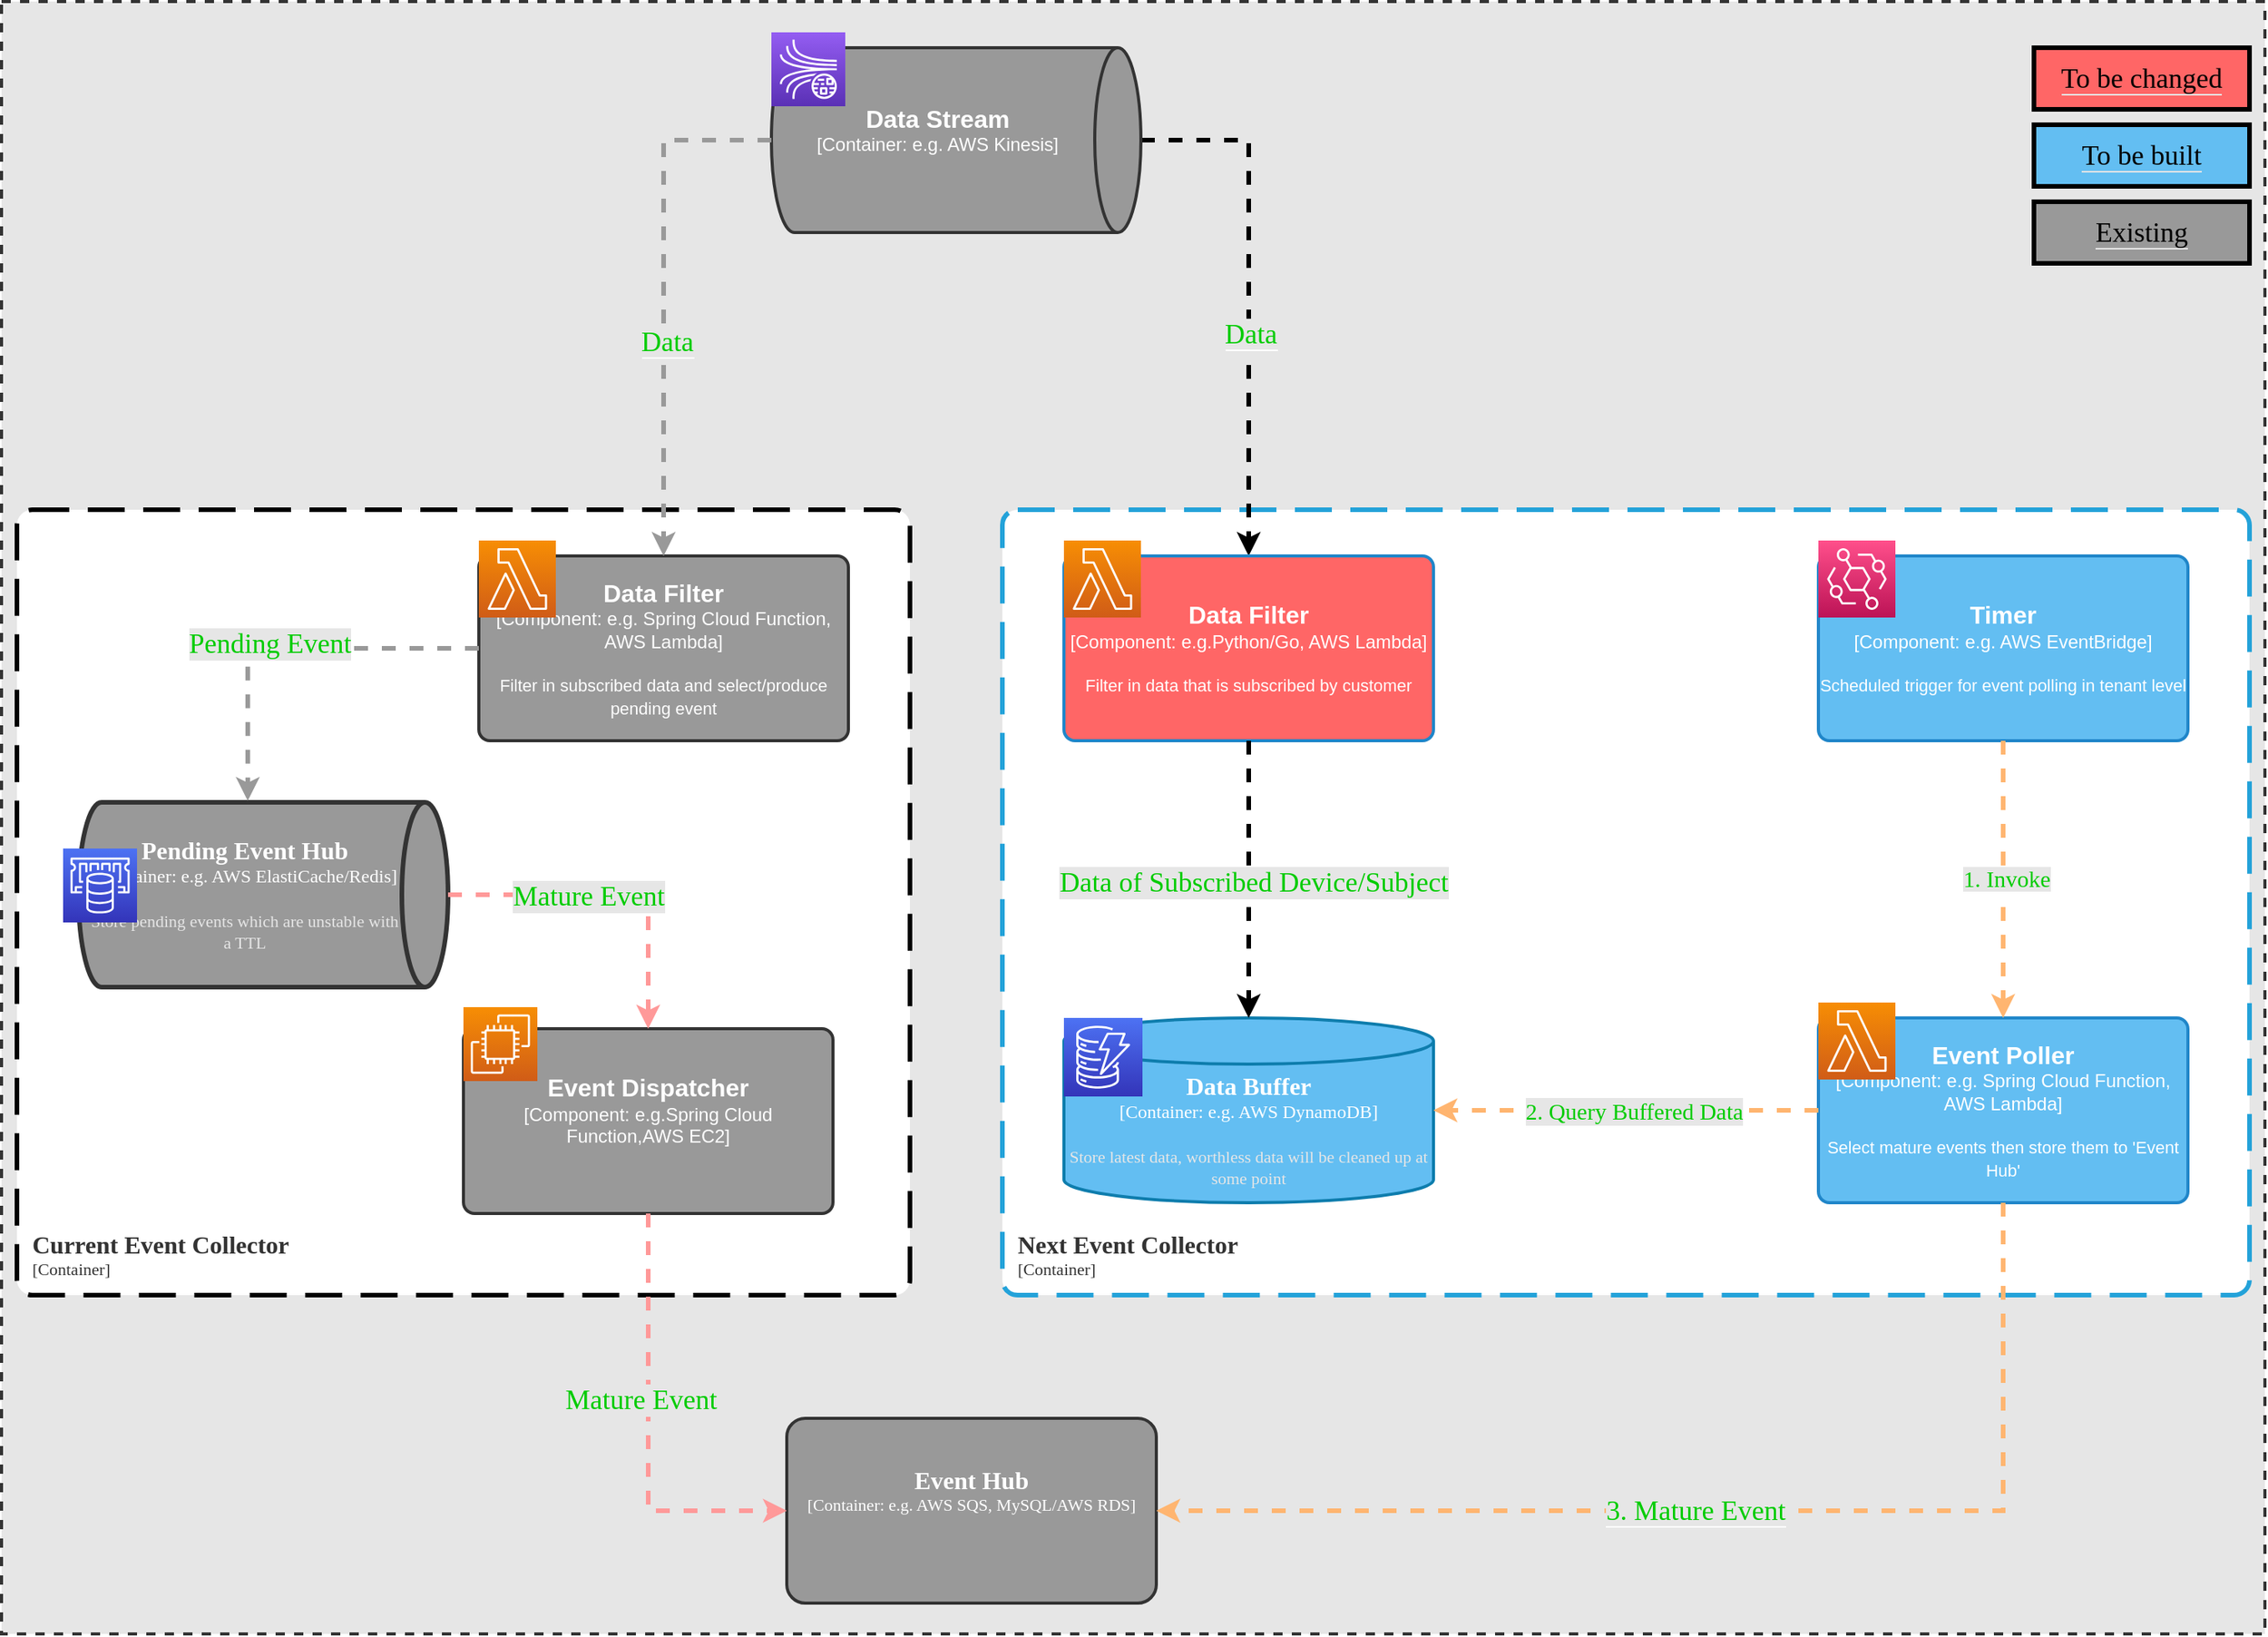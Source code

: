 <mxfile version="20.5.3" type="github">
  <diagram id="m2yf274t8tq8ouvesx9-" name="Page-1">
    <mxGraphModel dx="1426" dy="1963" grid="1" gridSize="10" guides="1" tooltips="1" connect="1" arrows="1" fold="1" page="1" pageScale="1" pageWidth="827" pageHeight="1169" math="0" shadow="0">
      <root>
        <mxCell id="0" />
        <mxCell id="1" parent="0" />
        <mxCell id="6_3hUqjpFfgXBnWn_kRa-1" value="" style="rounded=0;whiteSpace=wrap;html=1;dashed=1;strokeWidth=2;fillColor=#E6E6E6;strokeColor=#333333;" parent="1" vertex="1">
          <mxGeometry x="40" y="-290" width="1470" height="1060" as="geometry" />
        </mxCell>
        <object placeholders="1" c4Name="Current Event Collector" c4Type="ContainerScopeBoundary" c4Application="Container" label="&lt;font style=&quot;font-size: 16px&quot;&gt;&lt;b&gt;&lt;div style=&quot;text-align: left&quot;&gt;%c4Name%&lt;/div&gt;&lt;/b&gt;&lt;/font&gt;&lt;div style=&quot;text-align: left&quot;&gt;[%c4Application%]&lt;/div&gt;" id="TOB8HUzxCa0lJRpBpMYs-25">
          <mxCell style="rounded=1;fontSize=11;whiteSpace=wrap;html=1;dashed=1;arcSize=20;fillColor=default;strokeColor=#000000;fontColor=#333333;labelBackgroundColor=none;align=left;verticalAlign=bottom;labelBorderColor=none;spacingTop=0;spacing=10;dashPattern=8 4;metaEdit=1;rotatable=0;perimeter=rectanglePerimeter;noLabel=0;labelPadding=0;allowArrows=0;connectable=0;expand=0;recursiveResize=0;editable=1;pointerEvents=0;absoluteArcSize=1;points=[[0.25,0,0],[0.5,0,0],[0.75,0,0],[1,0.25,0],[1,0.5,0],[1,0.75,0],[0.75,1,0],[0.5,1,0],[0.25,1,0],[0,0.75,0],[0,0.5,0],[0,0.25,0]];fontFamily=Comic Sans MS;strokeWidth=3;" parent="1" vertex="1">
            <mxGeometry x="50" y="40" width="580" height="510" as="geometry" />
          </mxCell>
        </object>
        <object placeholders="1" c4Name="Next Event Collector" c4Type="ContainerScopeBoundary" c4Application="Container" label="&lt;font style=&quot;font-size: 16px&quot;&gt;&lt;b&gt;&lt;div style=&quot;text-align: left&quot;&gt;%c4Name%&lt;/div&gt;&lt;/b&gt;&lt;/font&gt;&lt;div style=&quot;text-align: left&quot;&gt;[%c4Application%]&lt;/div&gt;" id="6_3hUqjpFfgXBnWn_kRa-3">
          <mxCell style="rounded=1;fontSize=11;whiteSpace=wrap;html=1;dashed=1;arcSize=20;fillColor=default;strokeColor=#23A2D9;fontColor=#333333;labelBackgroundColor=none;align=left;verticalAlign=bottom;labelBorderColor=none;spacingTop=0;spacing=10;dashPattern=8 4;metaEdit=1;rotatable=0;perimeter=rectanglePerimeter;noLabel=0;labelPadding=0;allowArrows=0;connectable=0;expand=0;recursiveResize=0;editable=1;pointerEvents=0;absoluteArcSize=1;points=[[0.25,0,0],[0.5,0,0],[0.75,0,0],[1,0.25,0],[1,0.5,0],[1,0.75,0],[0.75,1,0],[0.5,1,0],[0.25,1,0],[0,0.75,0],[0,0.5,0],[0,0.25,0]];fontFamily=Comic Sans MS;strokeWidth=3;" parent="1" vertex="1">
            <mxGeometry x="690" y="40" width="810" height="510" as="geometry" />
          </mxCell>
        </object>
        <mxCell id="6_3hUqjpFfgXBnWn_kRa-12" style="edgeStyle=orthogonalEdgeStyle;rounded=0;orthogonalLoop=1;jettySize=auto;html=1;exitX=0.5;exitY=0;exitDx=0;exitDy=0;exitPerimeter=0;dashed=1;strokeWidth=3;" parent="1" source="6_3hUqjpFfgXBnWn_kRa-6" target="6_3hUqjpFfgXBnWn_kRa-5" edge="1">
          <mxGeometry relative="1" as="geometry" />
        </mxCell>
        <mxCell id="6_3hUqjpFfgXBnWn_kRa-13" value="&lt;font color=&quot;#00cc00&quot; face=&quot;Comic Sans MS&quot; style=&quot;background-color: rgb(230, 230, 230); font-size: 18px;&quot;&gt;Data&lt;/font&gt;" style="edgeLabel;html=1;align=center;verticalAlign=middle;resizable=0;points=[];" parent="6_3hUqjpFfgXBnWn_kRa-12" vertex="1" connectable="0">
          <mxGeometry x="0.153" y="1" relative="1" as="geometry">
            <mxPoint as="offset" />
          </mxGeometry>
        </mxCell>
        <mxCell id="6_3hUqjpFfgXBnWn_kRa-16" value="" style="group;strokeColor=none;" parent="1" vertex="1" connectable="0">
          <mxGeometry x="730" y="60" width="240" height="130" as="geometry" />
        </mxCell>
        <object placeholders="1" c4Name="Data Filter" c4Type="Component" c4Technology="e.g.Python/Go, AWS Lambda" c4Description="Filter in data that is subscribed by customer" label="&lt;font style=&quot;font-size: 16px&quot;&gt;&lt;b&gt;%c4Name%&lt;/b&gt;&lt;/font&gt;&lt;div&gt;[%c4Type%: %c4Technology%]&lt;/div&gt;&lt;br&gt;&lt;div&gt;&lt;font style=&quot;font-size: 11px&quot;&gt;%c4Description%&lt;/font&gt;&lt;/div&gt;" id="6_3hUqjpFfgXBnWn_kRa-5">
          <mxCell style="rounded=1;whiteSpace=wrap;html=1;labelBackgroundColor=none;fillColor=#FF6666;fontColor=#ffffff;align=center;arcSize=6;strokeColor=#2086C9;metaEdit=1;resizable=0;points=[[0.25,0,0],[0.5,0,0],[0.75,0,0],[1,0.25,0],[1,0.5,0],[1,0.75,0],[0.75,1,0],[0.5,1,0],[0.25,1,0],[0,0.75,0],[0,0.5,0],[0,0.25,0]];strokeWidth=2;" parent="6_3hUqjpFfgXBnWn_kRa-16" vertex="1">
            <mxGeometry y="10" width="240" height="120" as="geometry" />
          </mxCell>
        </object>
        <mxCell id="6_3hUqjpFfgXBnWn_kRa-9" value="" style="sketch=0;points=[[0,0,0],[0.25,0,0],[0.5,0,0],[0.75,0,0],[1,0,0],[0,1,0],[0.25,1,0],[0.5,1,0],[0.75,1,0],[1,1,0],[0,0.25,0],[0,0.5,0],[0,0.75,0],[1,0.25,0],[1,0.5,0],[1,0.75,0]];outlineConnect=0;fontColor=#232F3E;gradientColor=#F78E04;gradientDirection=north;fillColor=#D05C17;strokeColor=#ffffff;dashed=0;verticalLabelPosition=bottom;verticalAlign=top;align=center;html=1;fontSize=12;fontStyle=0;aspect=fixed;shape=mxgraph.aws4.resourceIcon;resIcon=mxgraph.aws4.lambda;strokeWidth=2;movable=0;resizable=0;rotatable=0;deletable=0;editable=0;connectable=0;" parent="6_3hUqjpFfgXBnWn_kRa-16" vertex="1">
          <mxGeometry width="50" height="50" as="geometry" />
        </mxCell>
        <mxCell id="6_3hUqjpFfgXBnWn_kRa-17" value="" style="group" parent="1" vertex="1" connectable="0">
          <mxGeometry x="540" y="-270" width="240" height="130" as="geometry" />
        </mxCell>
        <object placeholders="1" c4Type="Data Stream" c4Container="Container" c4Technology="e.g. AWS Kinesis" label="&lt;font style=&quot;font-size: 16px&quot;&gt;&lt;b&gt;%c4Type%&lt;/b&gt;&lt;/font&gt;&lt;div&gt;[%c4Container%:&amp;nbsp;%c4Technology%]&lt;/div&gt;&lt;br&gt;&lt;div&gt;&lt;font style=&quot;font-size: 11px&quot;&gt;&lt;font color=&quot;#E6E6E6&quot;&gt;%c4Description%&lt;/font&gt;&lt;/div&gt;" c4Description="" id="6_3hUqjpFfgXBnWn_kRa-6">
          <mxCell style="shape=cylinder3;size=15;direction=south;whiteSpace=wrap;html=1;boundedLbl=1;rounded=0;labelBackgroundColor=none;fillColor=#999999;fontSize=12;fontColor=#ffffff;align=center;strokeColor=#333333;metaEdit=1;points=[[0.5,0,0],[1,0.25,0],[1,0.5,0],[1,0.75,0],[0.5,1,0],[0,0.75,0],[0,0.5,0],[0,0.25,0]];resizable=0;strokeWidth=2;" parent="6_3hUqjpFfgXBnWn_kRa-17" vertex="1">
            <mxGeometry y="10" width="240" height="120" as="geometry" />
          </mxCell>
        </object>
        <mxCell id="6_3hUqjpFfgXBnWn_kRa-8" value="" style="sketch=0;points=[[0,0,0],[0.25,0,0],[0.5,0,0],[0.75,0,0],[1,0,0],[0,1,0],[0.25,1,0],[0.5,1,0],[0.75,1,0],[1,1,0],[0,0.25,0],[0,0.5,0],[0,0.75,0],[1,0.25,0],[1,0.5,0],[1,0.75,0]];outlineConnect=0;fontColor=#232F3E;gradientColor=#945DF2;gradientDirection=north;fillColor=#5A30B5;strokeColor=#ffffff;dashed=0;verticalLabelPosition=bottom;verticalAlign=top;align=center;html=1;fontSize=12;fontStyle=0;aspect=fixed;shape=mxgraph.aws4.resourceIcon;resIcon=mxgraph.aws4.kinesis_data_streams;strokeWidth=2;" parent="6_3hUqjpFfgXBnWn_kRa-17" vertex="1">
          <mxGeometry width="48" height="48" as="geometry" />
        </mxCell>
        <mxCell id="6_3hUqjpFfgXBnWn_kRa-22" value="" style="group" parent="1" vertex="1" connectable="0">
          <mxGeometry x="730" y="370" width="240" height="120" as="geometry" />
        </mxCell>
        <object placeholders="1" c4Type="Data Buffer" c4Container="Container" c4Technology="e.g. AWS DynamoDB" c4Description="Store latest data, worthless data will be cleaned up at some point" label="&lt;font style=&quot;font-size: 16px&quot;&gt;&lt;b&gt;%c4Type%&lt;/b&gt;&lt;/font&gt;&lt;div&gt;[%c4Container%:&amp;nbsp;%c4Technology%]&lt;/div&gt;&lt;br&gt;&lt;div&gt;&lt;font style=&quot;font-size: 11px&quot;&gt;&lt;font color=&quot;#E6E6E6&quot;&gt;%c4Description%&lt;/font&gt;&lt;/div&gt;" id="6_3hUqjpFfgXBnWn_kRa-21">
          <mxCell style="shape=cylinder3;size=15;whiteSpace=wrap;html=1;boundedLbl=1;rounded=0;labelBackgroundColor=none;fillColor=#63BEF2;fontSize=12;fontColor=#ffffff;align=center;strokeColor=#0E7DAD;metaEdit=1;points=[[0.5,0,0],[1,0.25,0],[1,0.5,0],[1,0.75,0],[0.5,1,0],[0,0.75,0],[0,0.5,0],[0,0.25,0]];resizable=0;strokeWidth=2;fontFamily=Comic Sans MS;" parent="6_3hUqjpFfgXBnWn_kRa-22" vertex="1">
            <mxGeometry width="240" height="120" as="geometry" />
          </mxCell>
        </object>
        <mxCell id="6_3hUqjpFfgXBnWn_kRa-14" value="" style="sketch=0;points=[[0,0,0],[0.25,0,0],[0.5,0,0],[0.75,0,0],[1,0,0],[0,1,0],[0.25,1,0],[0.5,1,0],[0.75,1,0],[1,1,0],[0,0.25,0],[0,0.5,0],[0,0.75,0],[1,0.25,0],[1,0.5,0],[1,0.75,0]];outlineConnect=0;fontColor=#232F3E;gradientColor=#4D72F3;gradientDirection=north;fillColor=#3334B9;strokeColor=#ffffff;dashed=0;verticalLabelPosition=bottom;verticalAlign=top;align=center;html=1;fontSize=12;fontStyle=0;aspect=fixed;shape=mxgraph.aws4.resourceIcon;resIcon=mxgraph.aws4.dynamodb;labelBackgroundColor=#E6E6E6;strokeWidth=2;fontFamily=Comic Sans MS;" parent="6_3hUqjpFfgXBnWn_kRa-22" vertex="1">
          <mxGeometry width="51" height="51" as="geometry" />
        </mxCell>
        <mxCell id="6_3hUqjpFfgXBnWn_kRa-23" style="edgeStyle=orthogonalEdgeStyle;rounded=0;orthogonalLoop=1;jettySize=auto;html=1;entryX=0.5;entryY=0;entryDx=0;entryDy=0;entryPerimeter=0;fontFamily=Comic Sans MS;fontSize=18;fontColor=#00CC00;dashed=1;strokeWidth=3;" parent="1" source="6_3hUqjpFfgXBnWn_kRa-5" target="6_3hUqjpFfgXBnWn_kRa-21" edge="1">
          <mxGeometry relative="1" as="geometry" />
        </mxCell>
        <mxCell id="6_3hUqjpFfgXBnWn_kRa-24" value="Data of Subscribed&amp;nbsp;Device/Subject" style="edgeLabel;html=1;align=center;verticalAlign=middle;resizable=0;points=[];fontSize=18;fontFamily=Comic Sans MS;fontColor=#00CC00;labelBackgroundColor=#E6E6E6;" parent="6_3hUqjpFfgXBnWn_kRa-23" vertex="1" connectable="0">
          <mxGeometry x="0.025" y="3" relative="1" as="geometry">
            <mxPoint as="offset" />
          </mxGeometry>
        </mxCell>
        <mxCell id="DH_RuFh3FsCUKjjPfczZ-8" value="" style="group" parent="1" vertex="1" connectable="0">
          <mxGeometry x="1220" y="60" width="240" height="130" as="geometry" />
        </mxCell>
        <object placeholders="1" c4Name="Timer" c4Type="Component" c4Technology="e.g. AWS EventBridge" c4Description="Scheduled trigger for event polling in tenant level" label="&lt;font style=&quot;font-size: 16px&quot;&gt;&lt;b&gt;%c4Name%&lt;/b&gt;&lt;/font&gt;&lt;div&gt;[%c4Type%: %c4Technology%]&lt;/div&gt;&lt;br&gt;&lt;div&gt;&lt;font style=&quot;font-size: 11px&quot;&gt;%c4Description%&lt;/font&gt;&lt;/div&gt;" id="DH_RuFh3FsCUKjjPfczZ-6">
          <mxCell style="rounded=1;whiteSpace=wrap;html=1;labelBackgroundColor=none;fillColor=#63BEF2;fontColor=#ffffff;align=center;arcSize=6;strokeColor=#2086C9;metaEdit=1;resizable=0;points=[[0.25,0,0],[0.5,0,0],[0.75,0,0],[1,0.25,0],[1,0.5,0],[1,0.75,0],[0.75,1,0],[0.5,1,0],[0.25,1,0],[0,0.75,0],[0,0.5,0],[0,0.25,0]];strokeWidth=2;" parent="DH_RuFh3FsCUKjjPfczZ-8" vertex="1">
            <mxGeometry y="10" width="240" height="120" as="geometry" />
          </mxCell>
        </object>
        <mxCell id="DH_RuFh3FsCUKjjPfczZ-4" value="" style="sketch=0;points=[[0,0,0],[0.25,0,0],[0.5,0,0],[0.75,0,0],[1,0,0],[0,1,0],[0.25,1,0],[0.5,1,0],[0.75,1,0],[1,1,0],[0,0.25,0],[0,0.5,0],[0,0.75,0],[1,0.25,0],[1,0.5,0],[1,0.75,0]];outlineConnect=0;fontColor=#232F3E;gradientColor=#FF4F8B;gradientDirection=north;fillColor=#BC1356;strokeColor=#ffffff;dashed=0;verticalLabelPosition=bottom;verticalAlign=top;align=center;html=1;fontSize=12;fontStyle=0;aspect=fixed;shape=mxgraph.aws4.resourceIcon;resIcon=mxgraph.aws4.eventbridge;labelBackgroundColor=#E6E6E6;strokeWidth=2;fontFamily=Comic Sans MS;" parent="DH_RuFh3FsCUKjjPfczZ-8" vertex="1">
          <mxGeometry width="50" height="50" as="geometry" />
        </mxCell>
        <mxCell id="DH_RuFh3FsCUKjjPfczZ-9" value="" style="group;strokeColor=none;" parent="1" vertex="1" connectable="0">
          <mxGeometry x="1220" y="360" width="240" height="130" as="geometry" />
        </mxCell>
        <object placeholders="1" c4Name="Event Poller" c4Type="Component" c4Technology="e.g. Spring Cloud Function, AWS Lambda" c4Description="Select mature events then store them to &#39;Event Hub&#39;" label="&lt;font style=&quot;font-size: 16px&quot;&gt;&lt;b&gt;%c4Name%&lt;/b&gt;&lt;/font&gt;&lt;div&gt;[%c4Type%: %c4Technology%]&lt;/div&gt;&lt;br&gt;&lt;div&gt;&lt;font style=&quot;font-size: 11px&quot;&gt;%c4Description%&lt;/font&gt;&lt;/div&gt;" id="DH_RuFh3FsCUKjjPfczZ-10">
          <mxCell style="rounded=1;whiteSpace=wrap;html=1;labelBackgroundColor=none;fillColor=#63BEF2;fontColor=#ffffff;align=center;arcSize=6;strokeColor=#2086C9;metaEdit=1;resizable=0;points=[[0.25,0,0],[0.5,0,0],[0.75,0,0],[1,0.25,0],[1,0.5,0],[1,0.75,0],[0.75,1,0],[0.5,1,0],[0.25,1,0],[0,0.75,0],[0,0.5,0],[0,0.25,0]];strokeWidth=2;" parent="DH_RuFh3FsCUKjjPfczZ-9" vertex="1">
            <mxGeometry y="10" width="240" height="120" as="geometry" />
          </mxCell>
        </object>
        <mxCell id="DH_RuFh3FsCUKjjPfczZ-11" value="" style="sketch=0;points=[[0,0,0],[0.25,0,0],[0.5,0,0],[0.75,0,0],[1,0,0],[0,1,0],[0.25,1,0],[0.5,1,0],[0.75,1,0],[1,1,0],[0,0.25,0],[0,0.5,0],[0,0.75,0],[1,0.25,0],[1,0.5,0],[1,0.75,0]];outlineConnect=0;fontColor=#232F3E;gradientColor=#F78E04;gradientDirection=north;fillColor=#D05C17;strokeColor=#ffffff;dashed=0;verticalLabelPosition=bottom;verticalAlign=top;align=center;html=1;fontSize=12;fontStyle=0;aspect=fixed;shape=mxgraph.aws4.resourceIcon;resIcon=mxgraph.aws4.lambda;strokeWidth=2;movable=0;resizable=0;rotatable=0;deletable=0;editable=0;connectable=0;" parent="DH_RuFh3FsCUKjjPfczZ-9" vertex="1">
          <mxGeometry width="50" height="50" as="geometry" />
        </mxCell>
        <mxCell id="DH_RuFh3FsCUKjjPfczZ-12" style="edgeStyle=orthogonalEdgeStyle;rounded=0;orthogonalLoop=1;jettySize=auto;html=1;fontFamily=Comic Sans MS;fontSize=15;fontColor=#00CC00;strokeWidth=3;dashed=1;strokeColor=#FFB570;" parent="1" source="DH_RuFh3FsCUKjjPfczZ-6" target="DH_RuFh3FsCUKjjPfczZ-10" edge="1">
          <mxGeometry relative="1" as="geometry" />
        </mxCell>
        <mxCell id="DH_RuFh3FsCUKjjPfczZ-15" value="&lt;span style=&quot;background-color: rgb(230, 230, 230);&quot;&gt;1. Invoke&lt;/span&gt;" style="edgeLabel;html=1;align=center;verticalAlign=middle;resizable=0;points=[];fontSize=15;fontFamily=Comic Sans MS;fontColor=#00CC00;" parent="DH_RuFh3FsCUKjjPfczZ-12" vertex="1" connectable="0">
          <mxGeometry x="-0.009" y="2" relative="1" as="geometry">
            <mxPoint as="offset" />
          </mxGeometry>
        </mxCell>
        <object placeholders="1" c4Name="Event Hub" c4Type="Container" c4Technology="e.g. AWS SQS, MySQL/AWS RDS" c4Description="&#xa;" label="&lt;font style=&quot;font-size: 16px&quot;&gt;&lt;b&gt;%c4Name%&lt;/b&gt;&lt;/font&gt;&lt;div&gt;[%c4Type%: %c4Technology%]&lt;/div&gt;&lt;br&gt;&lt;div&gt;&lt;font style=&quot;font-size: 11px&quot;&gt;&lt;font color=&quot;#E6E6E6&quot;&gt;%c4Description%&lt;/font&gt;&lt;/div&gt;" id="DH_RuFh3FsCUKjjPfczZ-18">
          <mxCell style="rounded=1;whiteSpace=wrap;html=1;fontSize=11;labelBackgroundColor=none;fillColor=#999999;fontColor=#ffffff;align=center;arcSize=10;strokeColor=#333333;metaEdit=1;resizable=0;points=[[0.25,0,0],[0.5,0,0],[0.75,0,0],[1,0.25,0],[1,0.5,0],[1,0.75,0],[0.75,1,0],[0.5,1,0],[0.25,1,0],[0,0.75,0],[0,0.5,0],[0,0.25,0]];strokeWidth=2;fontFamily=Comic Sans MS;" parent="1" vertex="1">
            <mxGeometry x="550" y="630" width="240" height="120" as="geometry" />
          </mxCell>
        </object>
        <mxCell id="DH_RuFh3FsCUKjjPfczZ-19" value="&lt;font color=&quot;#000000&quot; style=&quot;font-size: 18px; background-color: rgb(99, 190, 242);&quot;&gt;To be built&lt;/font&gt;" style="rounded=0;whiteSpace=wrap;html=1;labelBackgroundColor=#E6E6E6;strokeColor=#000000;strokeWidth=3;fontFamily=Comic Sans MS;fontSize=15;fontColor=#00CC00;fillColor=#63BEF2;" parent="1" vertex="1">
          <mxGeometry x="1360" y="-210" width="140" height="40" as="geometry" />
        </mxCell>
        <mxCell id="DH_RuFh3FsCUKjjPfczZ-20" value="&lt;font color=&quot;#000000&quot;&gt;&lt;span style=&quot;font-size: 18px; background-color: rgb(153, 153, 153);&quot;&gt;Existing&lt;/span&gt;&lt;/font&gt;" style="rounded=0;whiteSpace=wrap;html=1;labelBackgroundColor=#E6E6E6;strokeColor=#000000;strokeWidth=3;fontFamily=Comic Sans MS;fontSize=15;fontColor=#00CC00;fillColor=#999999;" parent="1" vertex="1">
          <mxGeometry x="1360" y="-160" width="140" height="40" as="geometry" />
        </mxCell>
        <mxCell id="DH_RuFh3FsCUKjjPfczZ-21" style="edgeStyle=orthogonalEdgeStyle;rounded=0;orthogonalLoop=1;jettySize=auto;html=1;entryX=1;entryY=0.5;entryDx=0;entryDy=0;entryPerimeter=0;dashed=1;strokeColor=#FFB570;strokeWidth=3;fontFamily=Comic Sans MS;fontSize=18;fontColor=#000000;exitX=0.5;exitY=1;exitDx=0;exitDy=0;exitPerimeter=0;" parent="1" source="DH_RuFh3FsCUKjjPfczZ-10" target="DH_RuFh3FsCUKjjPfczZ-18" edge="1">
          <mxGeometry relative="1" as="geometry">
            <mxPoint x="1340" y="490" as="sourcePoint" />
          </mxGeometry>
        </mxCell>
        <mxCell id="DH_RuFh3FsCUKjjPfczZ-22" value="&lt;span style=&quot;background-color: rgb(230, 230, 230);&quot;&gt;&lt;font color=&quot;#00cc00&quot;&gt;3. Mature Event&lt;/font&gt;&lt;/span&gt;" style="edgeLabel;html=1;align=center;verticalAlign=middle;resizable=0;points=[];fontSize=18;fontFamily=Comic Sans MS;fontColor=#000000;" parent="DH_RuFh3FsCUKjjPfczZ-21" vertex="1" connectable="0">
          <mxGeometry x="-0.34" y="2" relative="1" as="geometry">
            <mxPoint x="-153" y="-2" as="offset" />
          </mxGeometry>
        </mxCell>
        <mxCell id="DH_RuFh3FsCUKjjPfczZ-14" style="edgeStyle=orthogonalEdgeStyle;orthogonalLoop=1;jettySize=auto;html=1;entryX=1;entryY=0.5;entryDx=0;entryDy=0;entryPerimeter=0;fontFamily=Comic Sans MS;fontSize=15;fontColor=#00CC00;strokeWidth=3;dashed=1;rounded=0;strokeColor=#FFB570;" parent="1" source="DH_RuFh3FsCUKjjPfczZ-10" target="6_3hUqjpFfgXBnWn_kRa-21" edge="1">
          <mxGeometry relative="1" as="geometry" />
        </mxCell>
        <mxCell id="DH_RuFh3FsCUKjjPfczZ-16" value="2. Query Buffered Data" style="edgeLabel;html=1;align=center;verticalAlign=middle;resizable=0;points=[];fontSize=15;fontFamily=Comic Sans MS;fontColor=#00CC00;labelBackgroundColor=#E6E6E6;" parent="DH_RuFh3FsCUKjjPfczZ-14" vertex="1" connectable="0">
          <mxGeometry x="0.232" y="-1" relative="1" as="geometry">
            <mxPoint x="34" y="1" as="offset" />
          </mxGeometry>
        </mxCell>
        <mxCell id="DH_RuFh3FsCUKjjPfczZ-23" value="" style="group;strokeColor=none;" parent="1" vertex="1" connectable="0">
          <mxGeometry x="350" y="60" width="240" height="130" as="geometry" />
        </mxCell>
        <object placeholders="1" c4Name="Data Filter" c4Type="Component" c4Technology="e.g. Spring Cloud Function, AWS Lambda" c4Description="Filter in subscribed data and select/produce pending event " label="&lt;font style=&quot;font-size: 16px&quot;&gt;&lt;b&gt;%c4Name%&lt;/b&gt;&lt;/font&gt;&lt;div&gt;[%c4Type%: %c4Technology%]&lt;/div&gt;&lt;br&gt;&lt;div&gt;&lt;font style=&quot;font-size: 11px&quot;&gt;%c4Description%&lt;/font&gt;&lt;/div&gt;" id="DH_RuFh3FsCUKjjPfczZ-24">
          <mxCell style="rounded=1;whiteSpace=wrap;html=1;labelBackgroundColor=none;fillColor=#999999;fontColor=#ffffff;align=center;arcSize=6;strokeColor=#333333;metaEdit=1;resizable=0;points=[[0.25,0,0],[0.5,0,0],[0.75,0,0],[1,0.25,0],[1,0.5,0],[1,0.75,0],[0.75,1,0],[0.5,1,0],[0.25,1,0],[0,0.75,0],[0,0.5,0],[0,0.25,0]];strokeWidth=2;" parent="DH_RuFh3FsCUKjjPfczZ-23" vertex="1">
            <mxGeometry y="10" width="240" height="120" as="geometry" />
          </mxCell>
        </object>
        <mxCell id="DH_RuFh3FsCUKjjPfczZ-25" value="" style="sketch=0;points=[[0,0,0],[0.25,0,0],[0.5,0,0],[0.75,0,0],[1,0,0],[0,1,0],[0.25,1,0],[0.5,1,0],[0.75,1,0],[1,1,0],[0,0.25,0],[0,0.5,0],[0,0.75,0],[1,0.25,0],[1,0.5,0],[1,0.75,0]];outlineConnect=0;fontColor=#232F3E;gradientColor=#F78E04;gradientDirection=north;fillColor=#D05C17;strokeColor=#ffffff;dashed=0;verticalLabelPosition=bottom;verticalAlign=top;align=center;html=1;fontSize=12;fontStyle=0;aspect=fixed;shape=mxgraph.aws4.resourceIcon;resIcon=mxgraph.aws4.lambda;strokeWidth=2;movable=0;resizable=0;rotatable=0;deletable=0;editable=0;connectable=0;" parent="DH_RuFh3FsCUKjjPfczZ-23" vertex="1">
          <mxGeometry width="50" height="50" as="geometry" />
        </mxCell>
        <mxCell id="DH_RuFh3FsCUKjjPfczZ-31" value="" style="group" parent="1" vertex="1" connectable="0">
          <mxGeometry x="340" y="363" width="240" height="134" as="geometry" />
        </mxCell>
        <object placeholders="1" c4Name="Event Dispatcher" c4Type="Component" c4Technology="e.g.Spring Cloud Function,AWS EC2" label="&lt;font style=&quot;font-size: 16px&quot;&gt;&lt;b&gt;%c4Name%&lt;/b&gt;&lt;/font&gt;&lt;div&gt;[%c4Type%: %c4Technology%]&lt;/div&gt;&lt;br&gt;&lt;div&gt;&lt;font style=&quot;font-size: 11px&quot;&gt;%c4Description%&lt;/font&gt;&lt;/div&gt;" c4Description="" id="DH_RuFh3FsCUKjjPfczZ-27">
          <mxCell style="rounded=1;whiteSpace=wrap;html=1;labelBackgroundColor=none;fillColor=#999999;fontColor=#ffffff;align=center;arcSize=6;strokeColor=#333333;metaEdit=1;resizable=0;points=[[0.25,0,0],[0.5,0,0],[0.75,0,0],[1,0.25,0],[1,0.5,0],[1,0.75,0],[0.75,1,0],[0.5,1,0],[0.25,1,0],[0,0.75,0],[0,0.5,0],[0,0.25,0]];strokeWidth=2;" parent="DH_RuFh3FsCUKjjPfczZ-31" vertex="1">
            <mxGeometry y="14" width="240" height="120" as="geometry" />
          </mxCell>
        </object>
        <mxCell id="DH_RuFh3FsCUKjjPfczZ-30" value="" style="sketch=0;points=[[0,0,0],[0.25,0,0],[0.5,0,0],[0.75,0,0],[1,0,0],[0,1,0],[0.25,1,0],[0.5,1,0],[0.75,1,0],[1,1,0],[0,0.25,0],[0,0.5,0],[0,0.75,0],[1,0.25,0],[1,0.5,0],[1,0.75,0]];outlineConnect=0;fontColor=#232F3E;gradientColor=#F78E04;gradientDirection=north;fillColor=#D05C17;strokeColor=#ffffff;dashed=0;verticalLabelPosition=bottom;verticalAlign=top;align=center;html=1;fontSize=12;fontStyle=0;aspect=fixed;shape=mxgraph.aws4.resourceIcon;resIcon=mxgraph.aws4.ec2;labelBackgroundColor=#E6E6E6;strokeWidth=3;fontFamily=Comic Sans MS;" parent="DH_RuFh3FsCUKjjPfczZ-31" vertex="1">
          <mxGeometry width="48" height="48" as="geometry" />
        </mxCell>
        <mxCell id="DH_RuFh3FsCUKjjPfczZ-32" style="edgeStyle=orthogonalEdgeStyle;rounded=0;orthogonalLoop=1;jettySize=auto;html=1;dashed=1;strokeColor=#999999;strokeWidth=3;fontFamily=Comic Sans MS;fontSize=18;fontColor=#00CC00;exitX=0.5;exitY=1;exitDx=0;exitDy=0;exitPerimeter=0;" parent="1" source="6_3hUqjpFfgXBnWn_kRa-6" target="DH_RuFh3FsCUKjjPfczZ-24" edge="1">
          <mxGeometry relative="1" as="geometry" />
        </mxCell>
        <mxCell id="DH_RuFh3FsCUKjjPfczZ-40" value="&lt;span style=&quot;background-color: rgb(230, 230, 230);&quot;&gt;Data&lt;/span&gt;" style="edgeLabel;html=1;align=center;verticalAlign=middle;resizable=0;points=[];fontSize=18;fontFamily=Comic Sans MS;fontColor=#00CC00;" parent="DH_RuFh3FsCUKjjPfczZ-32" vertex="1" connectable="0">
          <mxGeometry x="0.182" y="2" relative="1" as="geometry">
            <mxPoint as="offset" />
          </mxGeometry>
        </mxCell>
        <mxCell id="DH_RuFh3FsCUKjjPfczZ-36" style="edgeStyle=orthogonalEdgeStyle;rounded=0;orthogonalLoop=1;jettySize=auto;html=1;entryX=0;entryY=0.5;entryDx=0;entryDy=0;entryPerimeter=0;dashed=1;strokeColor=#FF9999;strokeWidth=3;fontFamily=Comic Sans MS;fontSize=18;fontColor=#00CC00;" parent="1" source="DH_RuFh3FsCUKjjPfczZ-27" target="DH_RuFh3FsCUKjjPfczZ-18" edge="1">
          <mxGeometry relative="1" as="geometry" />
        </mxCell>
        <mxCell id="DH_RuFh3FsCUKjjPfczZ-44" value="Mature Event" style="edgeLabel;html=1;align=center;verticalAlign=middle;resizable=0;points=[];fontSize=18;fontFamily=Comic Sans MS;fontColor=#00CC00;labelBackgroundColor=#E6E6E6;" parent="DH_RuFh3FsCUKjjPfczZ-36" vertex="1" connectable="0">
          <mxGeometry x="-0.145" y="-5" relative="1" as="geometry">
            <mxPoint as="offset" />
          </mxGeometry>
        </mxCell>
        <mxCell id="DH_RuFh3FsCUKjjPfczZ-38" value="" style="group" parent="1" vertex="1" connectable="0">
          <mxGeometry x="80" y="230" width="250" height="120" as="geometry" />
        </mxCell>
        <object placeholders="1" c4Type="Pending Event Hub" c4Container="Container" c4Technology="e.g. AWS ElastiCache/Redis" c4Description="Store pending events which are unstable with a TTL" label="&lt;font style=&quot;font-size: 16px&quot;&gt;&lt;b&gt;%c4Type%&lt;/b&gt;&lt;/font&gt;&lt;div&gt;[%c4Container%:&amp;nbsp;%c4Technology%]&lt;/div&gt;&lt;br&gt;&lt;div&gt;&lt;font style=&quot;font-size: 11px&quot;&gt;&lt;font color=&quot;#E6E6E6&quot;&gt;%c4Description%&lt;/font&gt;&lt;/div&gt;" id="DH_RuFh3FsCUKjjPfczZ-29">
          <mxCell style="shape=cylinder3;size=15;direction=south;whiteSpace=wrap;html=1;boundedLbl=1;rounded=0;labelBackgroundColor=none;fillColor=#999999;fontSize=12;fontColor=#ffffff;align=center;strokeColor=#333333;metaEdit=1;points=[[0.5,0,0],[1,0.25,0],[1,0.5,0],[1,0.75,0],[0.5,1,0],[0,0.75,0],[0,0.5,0],[0,0.25,0]];resizable=0;strokeWidth=3;fontFamily=Comic Sans MS;" parent="DH_RuFh3FsCUKjjPfczZ-38" vertex="1">
            <mxGeometry x="10" width="240" height="120" as="geometry" />
          </mxCell>
        </object>
        <mxCell id="DH_RuFh3FsCUKjjPfczZ-33" value="" style="sketch=0;points=[[0,0,0],[0.25,0,0],[0.5,0,0],[0.75,0,0],[1,0,0],[0,1,0],[0.25,1,0],[0.5,1,0],[0.75,1,0],[1,1,0],[0,0.25,0],[0,0.5,0],[0,0.75,0],[1,0.25,0],[1,0.5,0],[1,0.75,0]];outlineConnect=0;fontColor=#232F3E;gradientColor=#4D72F3;gradientDirection=north;fillColor=#3334B9;strokeColor=#ffffff;dashed=0;verticalLabelPosition=bottom;verticalAlign=top;align=center;html=1;fontSize=12;fontStyle=0;aspect=fixed;shape=mxgraph.aws4.resourceIcon;resIcon=mxgraph.aws4.elasticache;labelBackgroundColor=#E6E6E6;strokeWidth=3;fontFamily=Comic Sans MS;" parent="DH_RuFh3FsCUKjjPfczZ-38" vertex="1">
          <mxGeometry y="30" width="48" height="48" as="geometry" />
        </mxCell>
        <mxCell id="DH_RuFh3FsCUKjjPfczZ-39" style="edgeStyle=orthogonalEdgeStyle;rounded=0;orthogonalLoop=1;jettySize=auto;html=1;exitX=0;exitY=0.5;exitDx=0;exitDy=0;exitPerimeter=0;entryX=-0.008;entryY=0.542;entryDx=0;entryDy=0;entryPerimeter=0;dashed=1;strokeColor=#999999;strokeWidth=3;fontFamily=Comic Sans MS;fontSize=18;fontColor=#00CC00;" parent="1" source="DH_RuFh3FsCUKjjPfczZ-24" target="DH_RuFh3FsCUKjjPfczZ-29" edge="1">
          <mxGeometry relative="1" as="geometry" />
        </mxCell>
        <mxCell id="DH_RuFh3FsCUKjjPfczZ-41" value="Pending Event" style="edgeLabel;html=1;align=center;verticalAlign=middle;resizable=0;points=[];fontSize=18;fontFamily=Comic Sans MS;fontColor=#00CC00;labelBackgroundColor=#E6E6E6;" parent="DH_RuFh3FsCUKjjPfczZ-39" vertex="1" connectable="0">
          <mxGeometry x="0.092" y="-3" relative="1" as="geometry">
            <mxPoint as="offset" />
          </mxGeometry>
        </mxCell>
        <mxCell id="DH_RuFh3FsCUKjjPfczZ-42" style="edgeStyle=orthogonalEdgeStyle;rounded=0;orthogonalLoop=1;jettySize=auto;html=1;entryX=0.5;entryY=0;entryDx=0;entryDy=0;entryPerimeter=0;dashed=1;strokeColor=#FF9999;strokeWidth=3;fontFamily=Comic Sans MS;fontSize=18;fontColor=#00CC00;" parent="1" source="DH_RuFh3FsCUKjjPfczZ-29" target="DH_RuFh3FsCUKjjPfczZ-27" edge="1">
          <mxGeometry relative="1" as="geometry" />
        </mxCell>
        <mxCell id="DH_RuFh3FsCUKjjPfczZ-43" value="Mature Event" style="edgeLabel;html=1;align=center;verticalAlign=middle;resizable=0;points=[];fontSize=18;fontFamily=Comic Sans MS;fontColor=#00CC00;labelBackgroundColor=#E6E6E6;" parent="DH_RuFh3FsCUKjjPfczZ-42" vertex="1" connectable="0">
          <mxGeometry x="-0.161" y="-1" relative="1" as="geometry">
            <mxPoint as="offset" />
          </mxGeometry>
        </mxCell>
        <mxCell id="bIcr6NeWUArTX9h2mSKB-1" value="&lt;font color=&quot;#000000&quot; style=&quot;font-size: 18px; background-color: rgb(255, 102, 102);&quot;&gt;To be changed&lt;/font&gt;" style="rounded=0;whiteSpace=wrap;html=1;labelBackgroundColor=#E6E6E6;strokeColor=#000000;strokeWidth=3;fontFamily=Comic Sans MS;fontSize=15;fontColor=#00CC00;fillColor=#FF6666;" parent="1" vertex="1">
          <mxGeometry x="1360" y="-260" width="140" height="40" as="geometry" />
        </mxCell>
      </root>
    </mxGraphModel>
  </diagram>
</mxfile>
